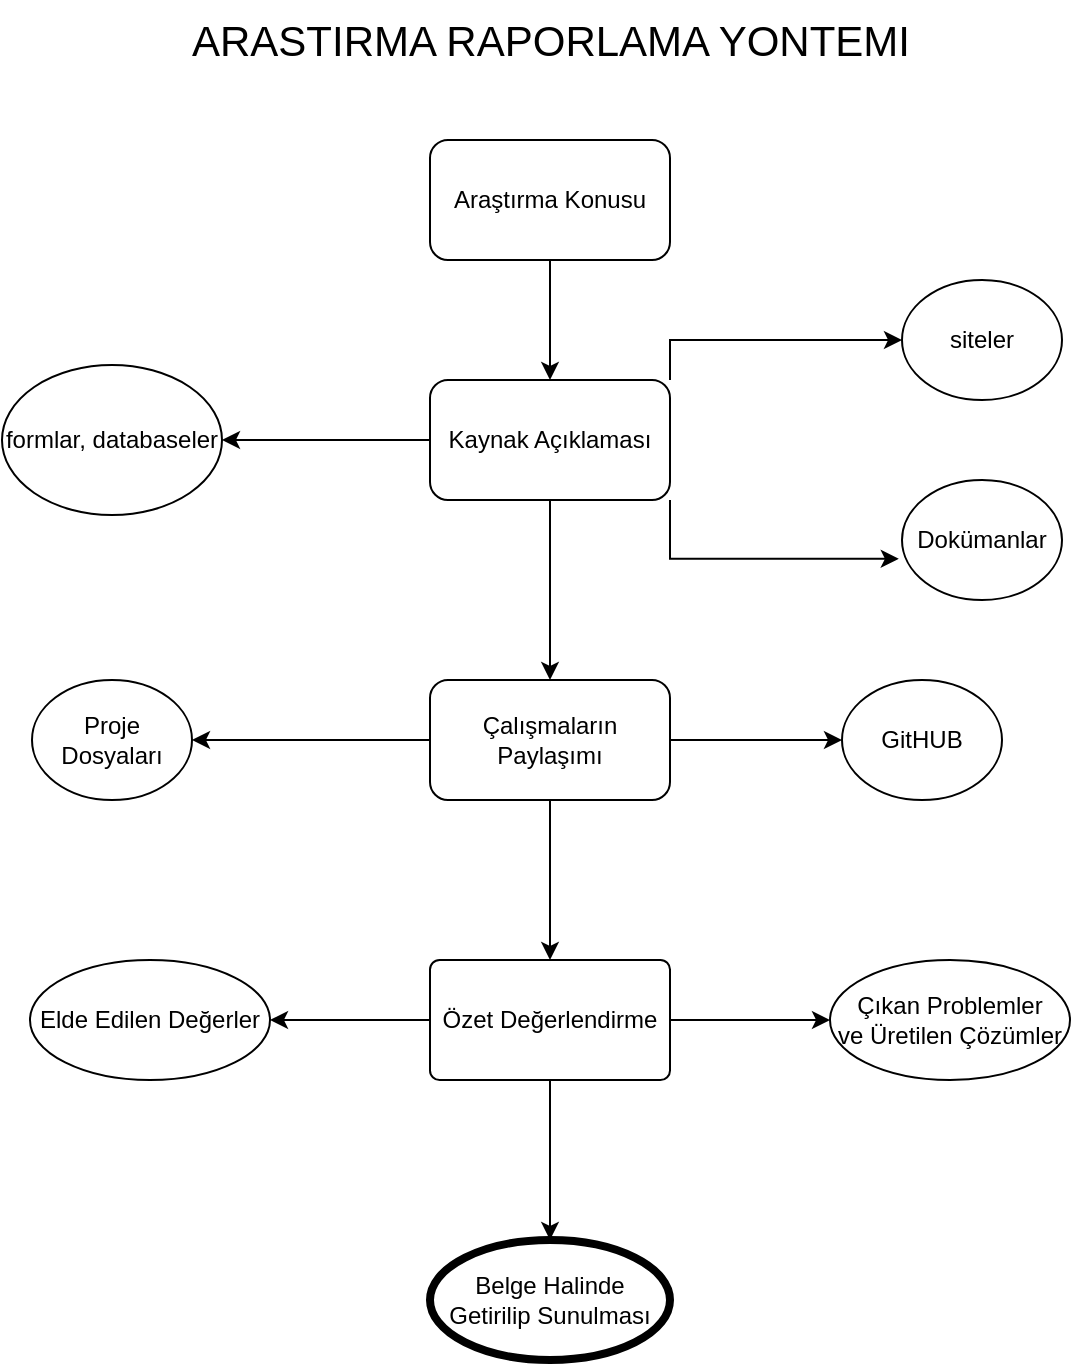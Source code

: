 <mxfile version="20.6.0" type="device"><diagram id="m3lq6npwEAVjKj5_xR1n" name="Sayfa -1"><mxGraphModel dx="1038" dy="539" grid="1" gridSize="10" guides="1" tooltips="1" connect="1" arrows="1" fold="1" page="1" pageScale="1" pageWidth="827" pageHeight="1169" math="0" shadow="0"><root><mxCell id="0"/><mxCell id="1" parent="0"/><mxCell id="GWOzaHCbKrLkzYqI9DDO-15" style="edgeStyle=orthogonalEdgeStyle;rounded=0;orthogonalLoop=1;jettySize=auto;html=1;exitX=0.5;exitY=1;exitDx=0;exitDy=0;entryX=0.5;entryY=0;entryDx=0;entryDy=0;fontSize=12;" edge="1" parent="1" source="GWOzaHCbKrLkzYqI9DDO-1" target="GWOzaHCbKrLkzYqI9DDO-5"><mxGeometry relative="1" as="geometry"/></mxCell><mxCell id="GWOzaHCbKrLkzYqI9DDO-1" value="Araştırma Konusu" style="rounded=1;whiteSpace=wrap;html=1;" vertex="1" parent="1"><mxGeometry x="354" y="100" width="120" height="60" as="geometry"/></mxCell><mxCell id="GWOzaHCbKrLkzYqI9DDO-2" value="ARASTIRMA RAPORLAMA YONTEMI" style="text;html=1;align=center;verticalAlign=middle;resizable=0;points=[];autosize=1;strokeColor=none;fillColor=none;strokeWidth=13;fontSize=21;" vertex="1" parent="1"><mxGeometry x="224" y="30" width="380" height="40" as="geometry"/></mxCell><mxCell id="GWOzaHCbKrLkzYqI9DDO-12" style="edgeStyle=orthogonalEdgeStyle;rounded=0;orthogonalLoop=1;jettySize=auto;html=1;exitX=1;exitY=0;exitDx=0;exitDy=0;entryX=0;entryY=0.5;entryDx=0;entryDy=0;fontSize=12;" edge="1" parent="1" source="GWOzaHCbKrLkzYqI9DDO-5" target="GWOzaHCbKrLkzYqI9DDO-9"><mxGeometry relative="1" as="geometry"/></mxCell><mxCell id="GWOzaHCbKrLkzYqI9DDO-13" style="edgeStyle=orthogonalEdgeStyle;rounded=0;orthogonalLoop=1;jettySize=auto;html=1;exitX=1;exitY=1;exitDx=0;exitDy=0;entryX=-0.02;entryY=0.657;entryDx=0;entryDy=0;entryPerimeter=0;fontSize=12;" edge="1" parent="1" source="GWOzaHCbKrLkzYqI9DDO-5" target="GWOzaHCbKrLkzYqI9DDO-10"><mxGeometry relative="1" as="geometry"/></mxCell><mxCell id="GWOzaHCbKrLkzYqI9DDO-14" style="edgeStyle=orthogonalEdgeStyle;rounded=0;orthogonalLoop=1;jettySize=auto;html=1;exitX=0;exitY=0.5;exitDx=0;exitDy=0;entryX=1;entryY=0.5;entryDx=0;entryDy=0;fontSize=12;" edge="1" parent="1" source="GWOzaHCbKrLkzYqI9DDO-5" target="GWOzaHCbKrLkzYqI9DDO-11"><mxGeometry relative="1" as="geometry"/></mxCell><mxCell id="GWOzaHCbKrLkzYqI9DDO-17" style="edgeStyle=orthogonalEdgeStyle;rounded=0;orthogonalLoop=1;jettySize=auto;html=1;exitX=0.5;exitY=1;exitDx=0;exitDy=0;entryX=0.5;entryY=0;entryDx=0;entryDy=0;fontSize=12;" edge="1" parent="1" source="GWOzaHCbKrLkzYqI9DDO-5" target="GWOzaHCbKrLkzYqI9DDO-16"><mxGeometry relative="1" as="geometry"/></mxCell><mxCell id="GWOzaHCbKrLkzYqI9DDO-5" value="Kaynak Açıklaması" style="rounded=1;whiteSpace=wrap;html=1;strokeWidth=1;fontSize=12;" vertex="1" parent="1"><mxGeometry x="354" y="220" width="120" height="60" as="geometry"/></mxCell><mxCell id="GWOzaHCbKrLkzYqI9DDO-9" value="siteler" style="ellipse;whiteSpace=wrap;html=1;strokeWidth=1;fontSize=12;" vertex="1" parent="1"><mxGeometry x="590" y="170" width="80" height="60" as="geometry"/></mxCell><mxCell id="GWOzaHCbKrLkzYqI9DDO-10" value="Dokümanlar" style="ellipse;whiteSpace=wrap;html=1;strokeWidth=1;fontSize=12;" vertex="1" parent="1"><mxGeometry x="590" y="270" width="80" height="60" as="geometry"/></mxCell><mxCell id="GWOzaHCbKrLkzYqI9DDO-11" value="formlar, databaseler" style="ellipse;whiteSpace=wrap;html=1;strokeWidth=1;fontSize=12;" vertex="1" parent="1"><mxGeometry x="140" y="212.5" width="110" height="75" as="geometry"/></mxCell><mxCell id="GWOzaHCbKrLkzYqI9DDO-19" style="edgeStyle=orthogonalEdgeStyle;rounded=0;orthogonalLoop=1;jettySize=auto;html=1;entryX=0;entryY=0.5;entryDx=0;entryDy=0;fontSize=12;" edge="1" parent="1" source="GWOzaHCbKrLkzYqI9DDO-16" target="GWOzaHCbKrLkzYqI9DDO-18"><mxGeometry relative="1" as="geometry"/></mxCell><mxCell id="GWOzaHCbKrLkzYqI9DDO-21" style="edgeStyle=orthogonalEdgeStyle;rounded=0;orthogonalLoop=1;jettySize=auto;html=1;entryX=1;entryY=0.5;entryDx=0;entryDy=0;fontSize=12;" edge="1" parent="1" source="GWOzaHCbKrLkzYqI9DDO-16" target="GWOzaHCbKrLkzYqI9DDO-20"><mxGeometry relative="1" as="geometry"/></mxCell><mxCell id="GWOzaHCbKrLkzYqI9DDO-23" value="" style="edgeStyle=orthogonalEdgeStyle;rounded=0;orthogonalLoop=1;jettySize=auto;html=1;fontSize=12;" edge="1" parent="1" source="GWOzaHCbKrLkzYqI9DDO-16" target="GWOzaHCbKrLkzYqI9DDO-22"><mxGeometry relative="1" as="geometry"/></mxCell><mxCell id="GWOzaHCbKrLkzYqI9DDO-16" value="Çalışmaların Paylaşımı" style="rounded=1;whiteSpace=wrap;html=1;strokeWidth=1;fontSize=12;" vertex="1" parent="1"><mxGeometry x="354" y="370" width="120" height="60" as="geometry"/></mxCell><mxCell id="GWOzaHCbKrLkzYqI9DDO-18" value="GitHUB" style="ellipse;whiteSpace=wrap;html=1;strokeWidth=1;fontSize=12;" vertex="1" parent="1"><mxGeometry x="560" y="370" width="80" height="60" as="geometry"/></mxCell><mxCell id="GWOzaHCbKrLkzYqI9DDO-20" value="Proje Dosyaları" style="ellipse;whiteSpace=wrap;html=1;strokeWidth=1;fontSize=12;" vertex="1" parent="1"><mxGeometry x="155" y="370" width="80" height="60" as="geometry"/></mxCell><mxCell id="GWOzaHCbKrLkzYqI9DDO-25" value="" style="edgeStyle=orthogonalEdgeStyle;rounded=0;orthogonalLoop=1;jettySize=auto;html=1;fontSize=12;" edge="1" parent="1" source="GWOzaHCbKrLkzYqI9DDO-22" target="GWOzaHCbKrLkzYqI9DDO-24"><mxGeometry relative="1" as="geometry"/></mxCell><mxCell id="GWOzaHCbKrLkzYqI9DDO-27" value="" style="edgeStyle=orthogonalEdgeStyle;rounded=0;orthogonalLoop=1;jettySize=auto;html=1;fontSize=12;" edge="1" parent="1" source="GWOzaHCbKrLkzYqI9DDO-22" target="GWOzaHCbKrLkzYqI9DDO-26"><mxGeometry relative="1" as="geometry"/></mxCell><mxCell id="GWOzaHCbKrLkzYqI9DDO-29" value="" style="edgeStyle=orthogonalEdgeStyle;rounded=0;orthogonalLoop=1;jettySize=auto;html=1;fontSize=12;" edge="1" parent="1" source="GWOzaHCbKrLkzYqI9DDO-22" target="GWOzaHCbKrLkzYqI9DDO-28"><mxGeometry relative="1" as="geometry"/></mxCell><mxCell id="GWOzaHCbKrLkzYqI9DDO-22" value="Özet Değerlendirme" style="whiteSpace=wrap;html=1;rounded=1;strokeWidth=1;arcSize=8;" vertex="1" parent="1"><mxGeometry x="354" y="510" width="120" height="60" as="geometry"/></mxCell><mxCell id="GWOzaHCbKrLkzYqI9DDO-24" value="Çıkan Problemler&lt;br&gt;ve Üretilen Çözümler" style="ellipse;whiteSpace=wrap;html=1;rounded=1;strokeWidth=1;arcSize=8;" vertex="1" parent="1"><mxGeometry x="554" y="510" width="120" height="60" as="geometry"/></mxCell><mxCell id="GWOzaHCbKrLkzYqI9DDO-26" value="Elde Edilen Değerler" style="ellipse;whiteSpace=wrap;html=1;rounded=1;strokeWidth=1;arcSize=8;" vertex="1" parent="1"><mxGeometry x="154" y="510" width="120" height="60" as="geometry"/></mxCell><mxCell id="GWOzaHCbKrLkzYqI9DDO-28" value="Belge Halinde Getirilip Sunulması" style="ellipse;whiteSpace=wrap;html=1;rounded=1;strokeWidth=4;arcSize=8;" vertex="1" parent="1"><mxGeometry x="354" y="650" width="120" height="60" as="geometry"/></mxCell></root></mxGraphModel></diagram></mxfile>